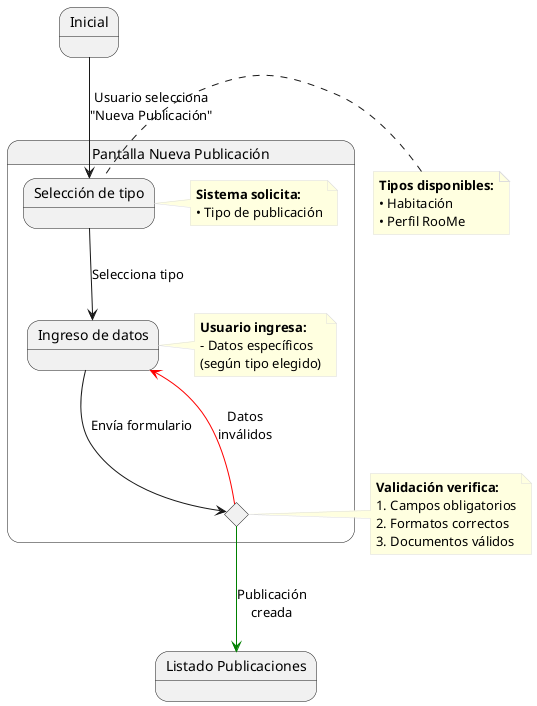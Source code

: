 @startuml
skinparam BackgroundColor transparent
skinparam NoteBackgroundColor LightYellow
skinparam NoteBorderColor #DDDDDD
skinparam Rectangle {
    BackgroundColor LightSkyBlue
    BorderColor SteelBlue
}
skinparam Diamond {
    BackgroundColor LightSkyBlue
    BorderColor SteelBlue
}

state "Inicial" as inicio
state "Pantalla Nueva Publicación" as nueva_publicacion {
    state "Selección de tipo" as empty1
    note right of empty1
        <b>Sistema solicita:
        • Tipo de publicación
    end note
    
    state "Ingreso de datos" as empty2
    note right of empty2
        <b>Usuario ingresa:
        - Datos específicos
        (según tipo elegido)
    end note

    state "Validación" as validacion <<choice>>
}

state "Listado Publicaciones" as listarPublicaciones

inicio --> empty1 : Usuario selecciona\n"Nueva Publicación"
empty1 --> empty2 : Selecciona tipo
empty2 --> validacion : Envía formulario

validacion -[#red]-> empty2 : Datos\ninválidos
validacion -[#green]-> listarPublicaciones : Publicación\ncreada

note left of validacion
    <b>Validación verifica:
    1. Campos obligatorios
    2. Formatos correctos
    3. Documentos válidos
end note

note left of empty1
    <b>Tipos disponibles:
    • Habitación
    • Perfil RooMe
end note

@enduml